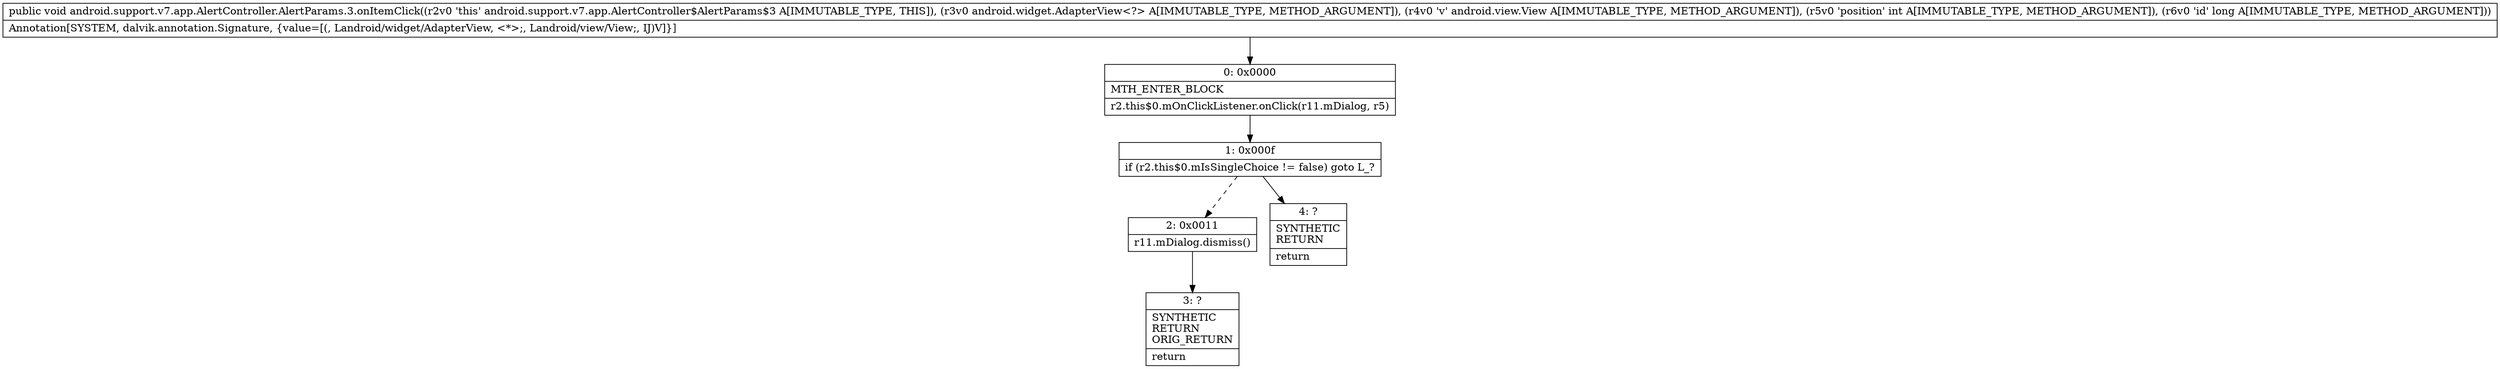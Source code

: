 digraph "CFG forandroid.support.v7.app.AlertController.AlertParams.3.onItemClick(Landroid\/widget\/AdapterView;Landroid\/view\/View;IJ)V" {
Node_0 [shape=record,label="{0\:\ 0x0000|MTH_ENTER_BLOCK\l|r2.this$0.mOnClickListener.onClick(r11.mDialog, r5)\l}"];
Node_1 [shape=record,label="{1\:\ 0x000f|if (r2.this$0.mIsSingleChoice != false) goto L_?\l}"];
Node_2 [shape=record,label="{2\:\ 0x0011|r11.mDialog.dismiss()\l}"];
Node_3 [shape=record,label="{3\:\ ?|SYNTHETIC\lRETURN\lORIG_RETURN\l|return\l}"];
Node_4 [shape=record,label="{4\:\ ?|SYNTHETIC\lRETURN\l|return\l}"];
MethodNode[shape=record,label="{public void android.support.v7.app.AlertController.AlertParams.3.onItemClick((r2v0 'this' android.support.v7.app.AlertController$AlertParams$3 A[IMMUTABLE_TYPE, THIS]), (r3v0 android.widget.AdapterView\<?\> A[IMMUTABLE_TYPE, METHOD_ARGUMENT]), (r4v0 'v' android.view.View A[IMMUTABLE_TYPE, METHOD_ARGUMENT]), (r5v0 'position' int A[IMMUTABLE_TYPE, METHOD_ARGUMENT]), (r6v0 'id' long A[IMMUTABLE_TYPE, METHOD_ARGUMENT]))  | Annotation[SYSTEM, dalvik.annotation.Signature, \{value=[(, Landroid\/widget\/AdapterView, \<*\>;, Landroid\/view\/View;, IJ)V]\}]\l}"];
MethodNode -> Node_0;
Node_0 -> Node_1;
Node_1 -> Node_2[style=dashed];
Node_1 -> Node_4;
Node_2 -> Node_3;
}

